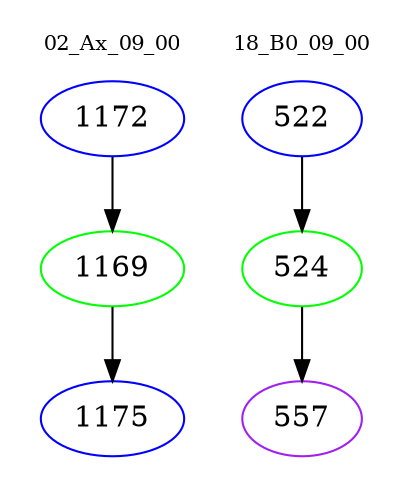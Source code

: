 digraph{
subgraph cluster_0 {
color = white
label = "02_Ax_09_00";
fontsize=10;
T0_1172 [label="1172", color="blue"]
T0_1172 -> T0_1169 [color="black"]
T0_1169 [label="1169", color="green"]
T0_1169 -> T0_1175 [color="black"]
T0_1175 [label="1175", color="blue"]
}
subgraph cluster_1 {
color = white
label = "18_B0_09_00";
fontsize=10;
T1_522 [label="522", color="blue"]
T1_522 -> T1_524 [color="black"]
T1_524 [label="524", color="green"]
T1_524 -> T1_557 [color="black"]
T1_557 [label="557", color="purple"]
}
}
